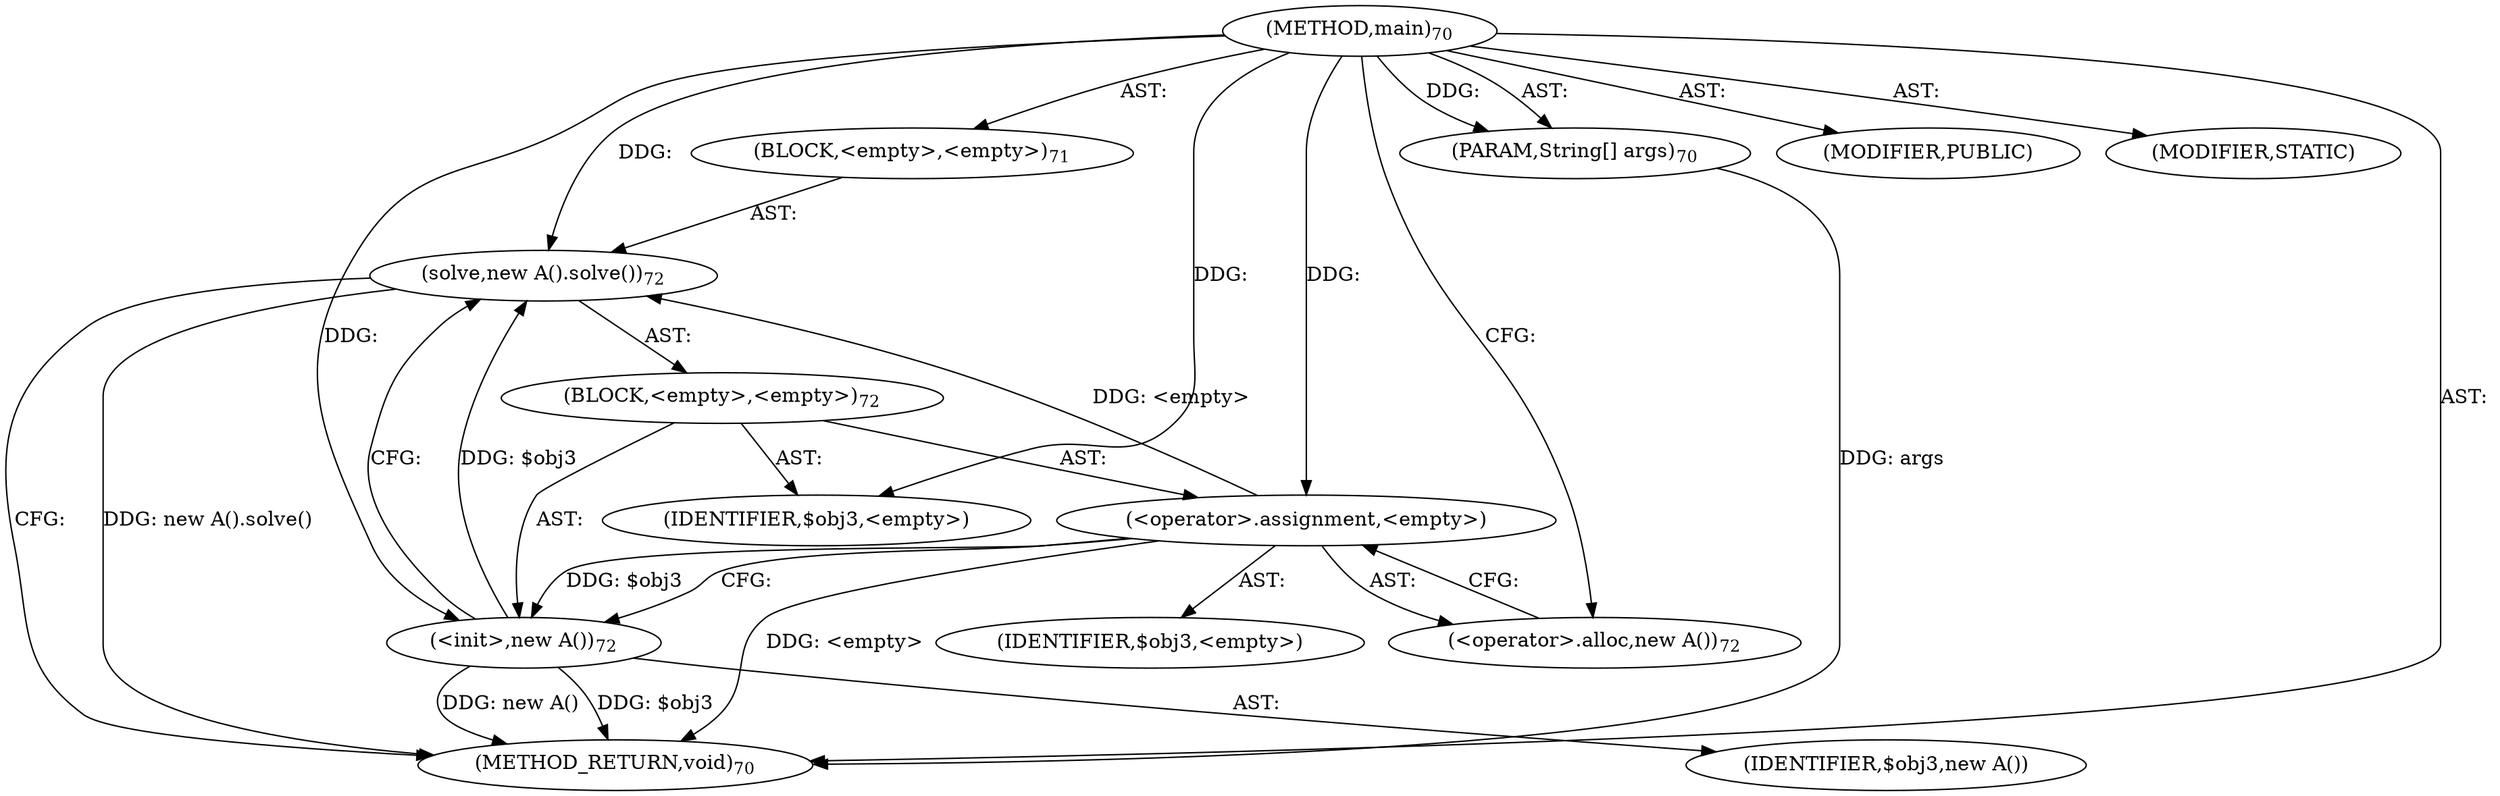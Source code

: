 digraph "main" {  
"254" [label = <(METHOD,main)<SUB>70</SUB>> ]
"255" [label = <(PARAM,String[] args)<SUB>70</SUB>> ]
"256" [label = <(BLOCK,&lt;empty&gt;,&lt;empty&gt;)<SUB>71</SUB>> ]
"257" [label = <(solve,new A().solve())<SUB>72</SUB>> ]
"258" [label = <(BLOCK,&lt;empty&gt;,&lt;empty&gt;)<SUB>72</SUB>> ]
"259" [label = <(&lt;operator&gt;.assignment,&lt;empty&gt;)> ]
"260" [label = <(IDENTIFIER,$obj3,&lt;empty&gt;)> ]
"261" [label = <(&lt;operator&gt;.alloc,new A())<SUB>72</SUB>> ]
"262" [label = <(&lt;init&gt;,new A())<SUB>72</SUB>> ]
"263" [label = <(IDENTIFIER,$obj3,new A())> ]
"264" [label = <(IDENTIFIER,$obj3,&lt;empty&gt;)> ]
"265" [label = <(MODIFIER,PUBLIC)> ]
"266" [label = <(MODIFIER,STATIC)> ]
"267" [label = <(METHOD_RETURN,void)<SUB>70</SUB>> ]
  "254" -> "255"  [ label = "AST: "] 
  "254" -> "256"  [ label = "AST: "] 
  "254" -> "265"  [ label = "AST: "] 
  "254" -> "266"  [ label = "AST: "] 
  "254" -> "267"  [ label = "AST: "] 
  "256" -> "257"  [ label = "AST: "] 
  "257" -> "258"  [ label = "AST: "] 
  "258" -> "259"  [ label = "AST: "] 
  "258" -> "262"  [ label = "AST: "] 
  "258" -> "264"  [ label = "AST: "] 
  "259" -> "260"  [ label = "AST: "] 
  "259" -> "261"  [ label = "AST: "] 
  "262" -> "263"  [ label = "AST: "] 
  "257" -> "267"  [ label = "CFG: "] 
  "259" -> "262"  [ label = "CFG: "] 
  "262" -> "257"  [ label = "CFG: "] 
  "261" -> "259"  [ label = "CFG: "] 
  "254" -> "261"  [ label = "CFG: "] 
  "255" -> "267"  [ label = "DDG: args"] 
  "259" -> "267"  [ label = "DDG: &lt;empty&gt;"] 
  "262" -> "267"  [ label = "DDG: $obj3"] 
  "262" -> "267"  [ label = "DDG: new A()"] 
  "257" -> "267"  [ label = "DDG: new A().solve()"] 
  "254" -> "255"  [ label = "DDG: "] 
  "259" -> "257"  [ label = "DDG: &lt;empty&gt;"] 
  "262" -> "257"  [ label = "DDG: $obj3"] 
  "254" -> "257"  [ label = "DDG: "] 
  "254" -> "259"  [ label = "DDG: "] 
  "254" -> "264"  [ label = "DDG: "] 
  "259" -> "262"  [ label = "DDG: $obj3"] 
  "254" -> "262"  [ label = "DDG: "] 
}
